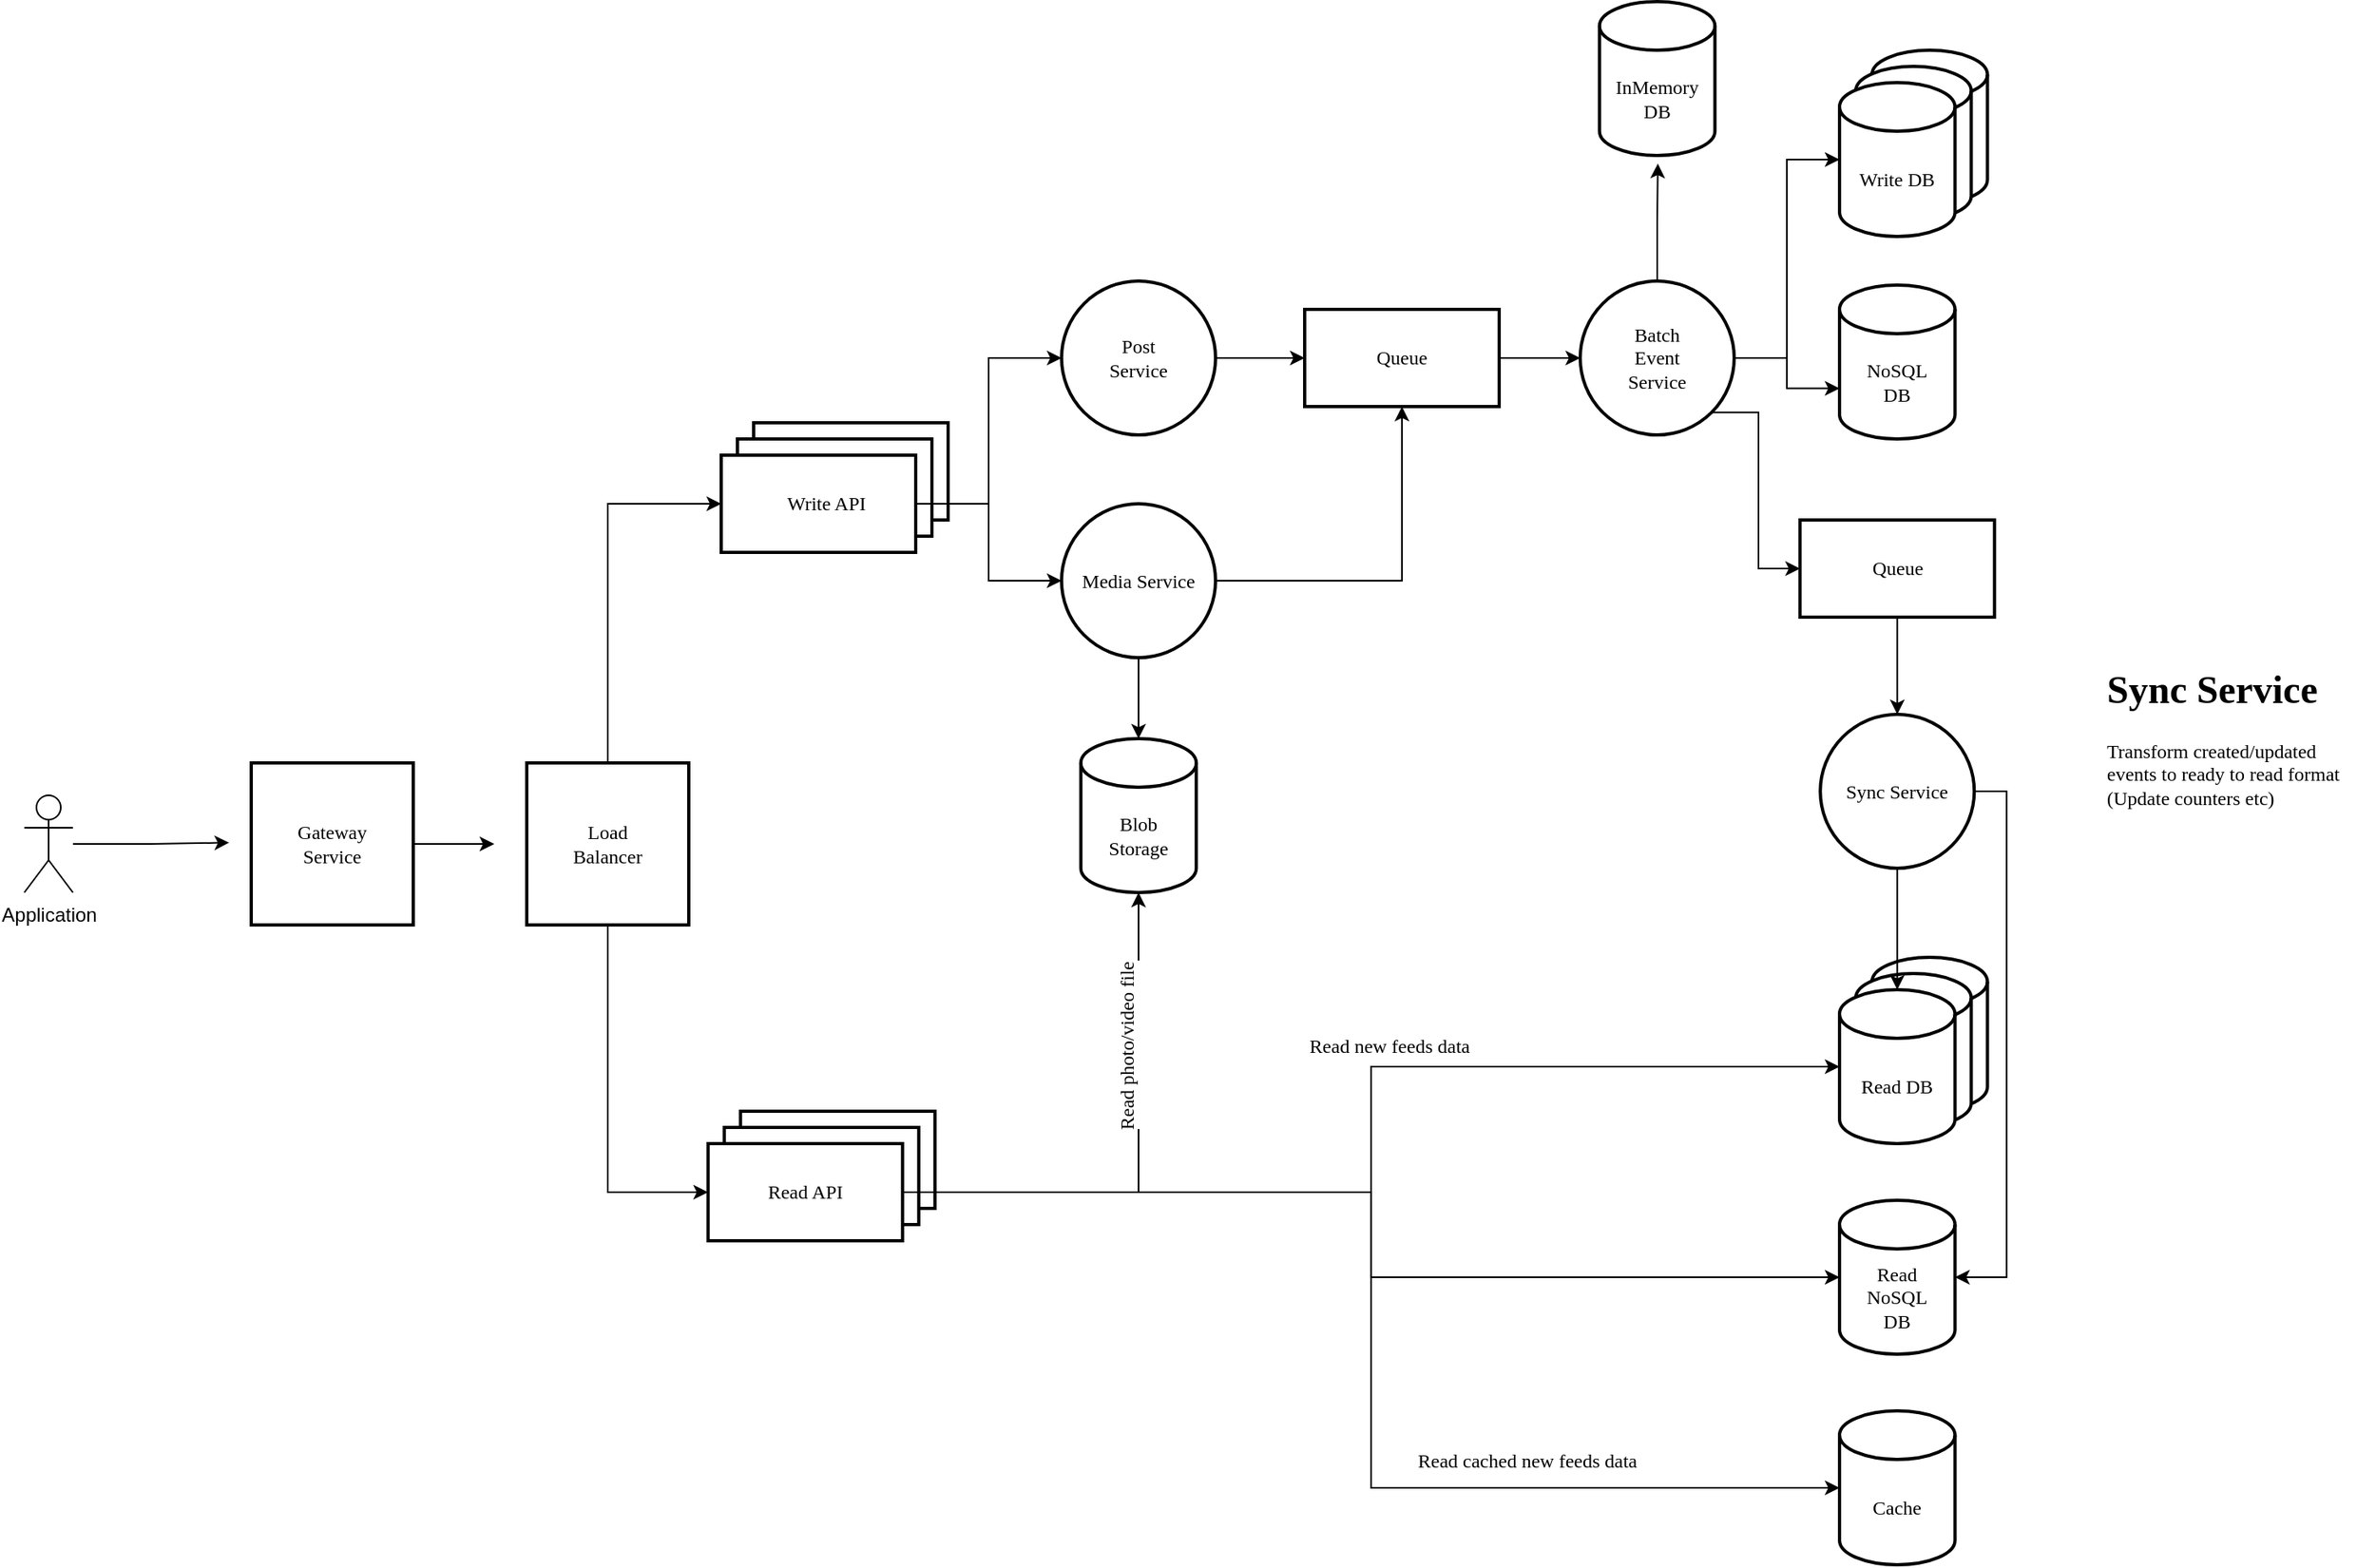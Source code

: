 <mxfile version="20.3.1" type="device"><diagram id="FzBjFyRX8EUzSBIuGiZP" name="Page-1"><mxGraphModel dx="1920" dy="1870" grid="1" gridSize="10" guides="1" tooltips="1" connect="1" arrows="1" fold="1" page="1" pageScale="1" pageWidth="827" pageHeight="1169" math="0" shadow="0"><root><mxCell id="0"/><mxCell id="1" parent="0"/><mxCell id="VjTCS3_Y0t2ZHe9wJljH-10" value="" style="rounded=0;whiteSpace=wrap;html=1;strokeWidth=2;fontFamily=Lucida Console;fontSize=12;" parent="1" vertex="1"><mxGeometry x="460" y="120" width="120" height="60" as="geometry"/></mxCell><mxCell id="VjTCS3_Y0t2ZHe9wJljH-12" value="" style="rounded=0;whiteSpace=wrap;html=1;strokeWidth=2;fontFamily=Lucida Console;fontSize=12;" parent="1" vertex="1"><mxGeometry x="450" y="130" width="120" height="60" as="geometry"/></mxCell><mxCell id="VjTCS3_Y0t2ZHe9wJljH-3" style="edgeStyle=orthogonalEdgeStyle;rounded=0;orthogonalLoop=1;jettySize=auto;html=1;entryX=-0.06;entryY=0.47;entryDx=0;entryDy=0;entryPerimeter=0;" parent="1" source="VjTCS3_Y0t2ZHe9wJljH-2" edge="1"><mxGeometry relative="1" as="geometry"><mxPoint x="136.4" y="379.2" as="targetPoint"/></mxGeometry></mxCell><mxCell id="VjTCS3_Y0t2ZHe9wJljH-2" value="Application" style="shape=umlActor;verticalLabelPosition=bottom;verticalAlign=top;html=1;outlineConnect=0;" parent="1" vertex="1"><mxGeometry x="10" y="350" width="30" height="60" as="geometry"/></mxCell><mxCell id="VjTCS3_Y0t2ZHe9wJljH-6" style="edgeStyle=orthogonalEdgeStyle;rounded=0;orthogonalLoop=1;jettySize=auto;html=1;exitX=1;exitY=0.5;exitDx=0;exitDy=0;fontFamily=Lucida Console;fontSize=12;" parent="1" source="VjTCS3_Y0t2ZHe9wJljH-5" edge="1"><mxGeometry relative="1" as="geometry"><mxPoint x="300" y="380" as="targetPoint"/></mxGeometry></mxCell><mxCell id="VjTCS3_Y0t2ZHe9wJljH-5" value="" style="whiteSpace=wrap;html=1;aspect=fixed;strokeWidth=2;fontFamily=Lucida Console;fontSize=12;" parent="1" vertex="1"><mxGeometry x="150" y="330" width="100" height="100" as="geometry"/></mxCell><mxCell id="VjTCS3_Y0t2ZHe9wJljH-4" value="&lt;div&gt;Gateway Service&lt;/div&gt;" style="text;html=1;strokeColor=none;fillColor=none;align=center;verticalAlign=middle;whiteSpace=wrap;rounded=0;strokeWidth=2;fontFamily=Lucida Console;direction=east;flipH=1;flipV=1;rotation=0;" parent="1" vertex="1"><mxGeometry x="170" y="365" width="60" height="30" as="geometry"/></mxCell><mxCell id="VjTCS3_Y0t2ZHe9wJljH-17" style="edgeStyle=orthogonalEdgeStyle;rounded=0;orthogonalLoop=1;jettySize=auto;html=1;exitX=0.5;exitY=0;exitDx=0;exitDy=0;entryX=0;entryY=0.5;entryDx=0;entryDy=0;fontFamily=Lucida Console;fontSize=12;" parent="1" source="VjTCS3_Y0t2ZHe9wJljH-8" target="VjTCS3_Y0t2ZHe9wJljH-11" edge="1"><mxGeometry relative="1" as="geometry"/></mxCell><mxCell id="D5zTA3rV0_qEkT5NXPl6-4" style="edgeStyle=orthogonalEdgeStyle;rounded=0;orthogonalLoop=1;jettySize=auto;html=1;exitX=0.5;exitY=1;exitDx=0;exitDy=0;entryX=0;entryY=0.5;entryDx=0;entryDy=0;fontFamily=Lucida Console;fontSize=12;" edge="1" parent="1" source="VjTCS3_Y0t2ZHe9wJljH-8" target="VjTCS3_Y0t2ZHe9wJljH-16"><mxGeometry relative="1" as="geometry"/></mxCell><mxCell id="VjTCS3_Y0t2ZHe9wJljH-8" value="" style="whiteSpace=wrap;html=1;aspect=fixed;strokeWidth=2;fontFamily=Lucida Console;fontSize=12;" parent="1" vertex="1"><mxGeometry x="320" y="330" width="100" height="100" as="geometry"/></mxCell><mxCell id="VjTCS3_Y0t2ZHe9wJljH-9" value="&lt;div&gt;Load &lt;br&gt;Balancer&lt;/div&gt;" style="text;html=1;strokeColor=none;fillColor=none;align=center;verticalAlign=middle;whiteSpace=wrap;rounded=0;strokeWidth=2;fontFamily=Lucida Console;direction=east;flipH=1;flipV=1;rotation=0;" parent="1" vertex="1"><mxGeometry x="340" y="365" width="60" height="30" as="geometry"/></mxCell><mxCell id="D5zTA3rV0_qEkT5NXPl6-38" style="edgeStyle=orthogonalEdgeStyle;shape=connector;rounded=0;orthogonalLoop=1;jettySize=auto;html=1;exitX=1;exitY=0.5;exitDx=0;exitDy=0;entryX=0;entryY=0.5;entryDx=0;entryDy=0;labelBackgroundColor=default;strokeColor=default;fontFamily=Lucida Console;fontSize=12;fontColor=default;endArrow=classic;" edge="1" parent="1" source="VjTCS3_Y0t2ZHe9wJljH-11" target="D5zTA3rV0_qEkT5NXPl6-10"><mxGeometry relative="1" as="geometry"/></mxCell><mxCell id="D5zTA3rV0_qEkT5NXPl6-40" style="edgeStyle=orthogonalEdgeStyle;shape=connector;rounded=0;orthogonalLoop=1;jettySize=auto;html=1;exitX=1;exitY=0.5;exitDx=0;exitDy=0;entryX=0;entryY=0.5;entryDx=0;entryDy=0;labelBackgroundColor=default;strokeColor=default;fontFamily=Lucida Console;fontSize=12;fontColor=default;endArrow=classic;" edge="1" parent="1" source="VjTCS3_Y0t2ZHe9wJljH-11" target="D5zTA3rV0_qEkT5NXPl6-39"><mxGeometry relative="1" as="geometry"/></mxCell><mxCell id="VjTCS3_Y0t2ZHe9wJljH-11" value="" style="rounded=0;whiteSpace=wrap;html=1;strokeWidth=2;fontFamily=Lucida Console;fontSize=12;" parent="1" vertex="1"><mxGeometry x="440" y="140" width="120" height="60" as="geometry"/></mxCell><mxCell id="VjTCS3_Y0t2ZHe9wJljH-14" value="" style="rounded=0;whiteSpace=wrap;html=1;strokeWidth=2;fontFamily=Lucida Console;fontSize=12;" parent="1" vertex="1"><mxGeometry x="451.87" y="545" width="120" height="60" as="geometry"/></mxCell><mxCell id="VjTCS3_Y0t2ZHe9wJljH-15" value="" style="rounded=0;whiteSpace=wrap;html=1;strokeWidth=2;fontFamily=Lucida Console;fontSize=12;" parent="1" vertex="1"><mxGeometry x="441.87" y="555" width="120" height="60" as="geometry"/></mxCell><mxCell id="VjTCS3_Y0t2ZHe9wJljH-58" style="edgeStyle=orthogonalEdgeStyle;rounded=0;orthogonalLoop=1;jettySize=auto;html=1;exitX=1;exitY=0.5;exitDx=0;exitDy=0;entryX=0;entryY=0.5;entryDx=0;entryDy=0;entryPerimeter=0;fontFamily=Lucida Console;fontSize=12;" parent="1" source="VjTCS3_Y0t2ZHe9wJljH-16" target="VjTCS3_Y0t2ZHe9wJljH-56" edge="1"><mxGeometry relative="1" as="geometry"/></mxCell><mxCell id="VjTCS3_Y0t2ZHe9wJljH-60" value="Read cached new feeds data" style="edgeLabel;html=1;align=center;verticalAlign=middle;resizable=0;points=[];fontSize=12;fontFamily=Lucida Console;" parent="VjTCS3_Y0t2ZHe9wJljH-58" vertex="1" connectable="0"><mxGeometry x="0.373" y="7" relative="1" as="geometry"><mxPoint x="45" y="-10" as="offset"/></mxGeometry></mxCell><mxCell id="VjTCS3_Y0t2ZHe9wJljH-59" style="edgeStyle=orthogonalEdgeStyle;rounded=0;orthogonalLoop=1;jettySize=auto;html=1;entryX=0;entryY=0.5;entryDx=0;entryDy=0;entryPerimeter=0;fontFamily=Lucida Console;fontSize=12;" parent="1" source="VjTCS3_Y0t2ZHe9wJljH-16" target="VjTCS3_Y0t2ZHe9wJljH-50" edge="1"><mxGeometry relative="1" as="geometry"/></mxCell><mxCell id="D5zTA3rV0_qEkT5NXPl6-42" style="edgeStyle=orthogonalEdgeStyle;shape=connector;rounded=0;orthogonalLoop=1;jettySize=auto;html=1;exitX=1;exitY=0.5;exitDx=0;exitDy=0;entryX=0.5;entryY=1;entryDx=0;entryDy=0;entryPerimeter=0;labelBackgroundColor=default;strokeColor=default;fontFamily=Lucida Console;fontSize=12;fontColor=default;endArrow=classic;" edge="1" parent="1" source="VjTCS3_Y0t2ZHe9wJljH-16" target="D5zTA3rV0_qEkT5NXPl6-19"><mxGeometry relative="1" as="geometry"/></mxCell><mxCell id="D5zTA3rV0_qEkT5NXPl6-59" style="edgeStyle=orthogonalEdgeStyle;shape=connector;rounded=0;orthogonalLoop=1;jettySize=auto;html=1;exitX=1;exitY=0.5;exitDx=0;exitDy=0;entryX=0;entryY=0.5;entryDx=0;entryDy=0;entryPerimeter=0;labelBackgroundColor=default;strokeColor=default;fontFamily=Lucida Console;fontSize=12;fontColor=default;endArrow=classic;" edge="1" parent="1" source="VjTCS3_Y0t2ZHe9wJljH-16" target="D5zTA3rV0_qEkT5NXPl6-58"><mxGeometry relative="1" as="geometry"/></mxCell><mxCell id="VjTCS3_Y0t2ZHe9wJljH-16" value="" style="rounded=0;whiteSpace=wrap;html=1;strokeWidth=2;fontFamily=Lucida Console;fontSize=12;" parent="1" vertex="1"><mxGeometry x="431.87" y="565" width="120" height="60" as="geometry"/></mxCell><mxCell id="VjTCS3_Y0t2ZHe9wJljH-19" value="&lt;div&gt;Write API&lt;/div&gt;" style="text;html=1;strokeColor=none;fillColor=none;align=center;verticalAlign=middle;whiteSpace=wrap;rounded=0;strokeWidth=2;fontFamily=Lucida Console;direction=east;flipH=1;flipV=1;rotation=0;" parent="1" vertex="1"><mxGeometry x="470" y="155" width="70" height="30" as="geometry"/></mxCell><mxCell id="VjTCS3_Y0t2ZHe9wJljH-20" value="&lt;div&gt;Read API&lt;/div&gt;" style="text;html=1;strokeColor=none;fillColor=none;align=center;verticalAlign=middle;whiteSpace=wrap;rounded=0;strokeWidth=2;fontFamily=Lucida Console;direction=east;flipH=1;flipV=1;rotation=0;" parent="1" vertex="1"><mxGeometry x="456.87" y="580" width="70" height="30" as="geometry"/></mxCell><mxCell id="VjTCS3_Y0t2ZHe9wJljH-31" value="" style="shape=cylinder3;whiteSpace=wrap;html=1;boundedLbl=1;backgroundOutline=1;size=15;strokeWidth=2;fontFamily=Lucida Console;fontSize=12;aspect=fixed;" parent="1" vertex="1"><mxGeometry x="1150" y="-110" width="71.25" height="95" as="geometry"/></mxCell><mxCell id="VjTCS3_Y0t2ZHe9wJljH-32" value="" style="shape=cylinder3;whiteSpace=wrap;html=1;boundedLbl=1;backgroundOutline=1;size=15;strokeWidth=2;fontFamily=Lucida Console;fontSize=12;aspect=fixed;" parent="1" vertex="1"><mxGeometry x="1140" y="-100" width="71.25" height="95" as="geometry"/></mxCell><mxCell id="VjTCS3_Y0t2ZHe9wJljH-33" value="Write DB" style="shape=cylinder3;whiteSpace=wrap;html=1;boundedLbl=1;backgroundOutline=1;size=15;strokeWidth=2;fontFamily=Lucida Console;fontSize=12;aspect=fixed;" parent="1" vertex="1"><mxGeometry x="1130" y="-90" width="71.25" height="95" as="geometry"/></mxCell><mxCell id="D5zTA3rV0_qEkT5NXPl6-28" style="edgeStyle=orthogonalEdgeStyle;shape=connector;rounded=0;orthogonalLoop=1;jettySize=auto;html=1;exitX=1;exitY=0.5;exitDx=0;exitDy=0;entryX=0;entryY=0.5;entryDx=0;entryDy=0;labelBackgroundColor=default;strokeColor=default;fontFamily=Lucida Console;fontSize=12;fontColor=default;endArrow=classic;" edge="1" parent="1" source="VjTCS3_Y0t2ZHe9wJljH-41" target="VjTCS3_Y0t2ZHe9wJljH-38"><mxGeometry relative="1" as="geometry"/></mxCell><mxCell id="VjTCS3_Y0t2ZHe9wJljH-41" value="Queue" style="rounded=0;whiteSpace=wrap;html=1;strokeWidth=2;fontFamily=Lucida Console;fontSize=12;" parent="1" vertex="1"><mxGeometry x="800" y="50" width="120" height="60" as="geometry"/></mxCell><mxCell id="VjTCS3_Y0t2ZHe9wJljH-48" value="" style="shape=cylinder3;whiteSpace=wrap;html=1;boundedLbl=1;backgroundOutline=1;size=15;strokeWidth=2;fontFamily=Lucida Console;fontSize=12;aspect=fixed;" parent="1" vertex="1"><mxGeometry x="1150" y="450" width="71.25" height="95" as="geometry"/></mxCell><mxCell id="VjTCS3_Y0t2ZHe9wJljH-49" value="" style="shape=cylinder3;whiteSpace=wrap;html=1;boundedLbl=1;backgroundOutline=1;size=15;strokeWidth=2;fontFamily=Lucida Console;fontSize=12;aspect=fixed;" parent="1" vertex="1"><mxGeometry x="1140" y="460" width="71.25" height="95" as="geometry"/></mxCell><mxCell id="VjTCS3_Y0t2ZHe9wJljH-50" value="Read DB" style="shape=cylinder3;whiteSpace=wrap;html=1;boundedLbl=1;backgroundOutline=1;size=15;strokeWidth=2;fontFamily=Lucida Console;fontSize=12;aspect=fixed;" parent="1" vertex="1"><mxGeometry x="1130" y="470" width="71.25" height="95" as="geometry"/></mxCell><mxCell id="VjTCS3_Y0t2ZHe9wJljH-56" value="Cache" style="shape=cylinder3;whiteSpace=wrap;html=1;boundedLbl=1;backgroundOutline=1;size=15;strokeWidth=2;fontFamily=Lucida Console;fontSize=12;aspect=fixed;" parent="1" vertex="1"><mxGeometry x="1130" y="730" width="71.25" height="95" as="geometry"/></mxCell><mxCell id="VjTCS3_Y0t2ZHe9wJljH-61" value="Read new feeds data" style="edgeLabel;html=1;align=center;verticalAlign=middle;resizable=0;points=[];fontSize=12;fontFamily=Lucida Console;" parent="1" vertex="1" connectable="0"><mxGeometry x="851.87" y="505" as="geometry"/></mxCell><mxCell id="VjTCS3_Y0t2ZHe9wJljH-66" value="Read photo/video file" style="edgeLabel;html=1;align=center;verticalAlign=middle;resizable=0;points=[];fontSize=12;fontFamily=Lucida Console;rotation=270;" parent="1" vertex="1" connectable="0"><mxGeometry x="690" y="505" as="geometry"/></mxCell><mxCell id="D5zTA3rV0_qEkT5NXPl6-18" value="NoSQL &lt;br&gt;DB" style="shape=cylinder3;whiteSpace=wrap;html=1;boundedLbl=1;backgroundOutline=1;size=15;strokeWidth=2;fontFamily=Lucida Console;fontSize=12;aspect=fixed;" vertex="1" parent="1"><mxGeometry x="1130" y="35" width="71.25" height="95" as="geometry"/></mxCell><mxCell id="D5zTA3rV0_qEkT5NXPl6-19" value="Blob&lt;br&gt;Storage" style="shape=cylinder3;whiteSpace=wrap;html=1;boundedLbl=1;backgroundOutline=1;size=15;strokeWidth=2;fontFamily=Lucida Console;fontSize=12;aspect=fixed;" vertex="1" parent="1"><mxGeometry x="661.87" y="315" width="71.25" height="95" as="geometry"/></mxCell><mxCell id="D5zTA3rV0_qEkT5NXPl6-29" style="edgeStyle=orthogonalEdgeStyle;shape=connector;rounded=0;orthogonalLoop=1;jettySize=auto;html=1;exitX=1;exitY=0.5;exitDx=0;exitDy=0;entryX=0;entryY=0.5;entryDx=0;entryDy=0;entryPerimeter=0;labelBackgroundColor=default;strokeColor=default;fontFamily=Lucida Console;fontSize=12;fontColor=default;endArrow=classic;" edge="1" parent="1" source="VjTCS3_Y0t2ZHe9wJljH-38" target="VjTCS3_Y0t2ZHe9wJljH-33"><mxGeometry relative="1" as="geometry"/></mxCell><mxCell id="D5zTA3rV0_qEkT5NXPl6-30" style="edgeStyle=orthogonalEdgeStyle;shape=connector;rounded=0;orthogonalLoop=1;jettySize=auto;html=1;exitX=1;exitY=0.5;exitDx=0;exitDy=0;entryX=0;entryY=0;entryDx=0;entryDy=63.75;entryPerimeter=0;labelBackgroundColor=default;strokeColor=default;fontFamily=Lucida Console;fontSize=12;fontColor=default;endArrow=classic;" edge="1" parent="1" source="VjTCS3_Y0t2ZHe9wJljH-38" target="D5zTA3rV0_qEkT5NXPl6-18"><mxGeometry relative="1" as="geometry"/></mxCell><mxCell id="D5zTA3rV0_qEkT5NXPl6-50" style="edgeStyle=orthogonalEdgeStyle;shape=connector;rounded=0;orthogonalLoop=1;jettySize=auto;html=1;exitX=1;exitY=1;exitDx=0;exitDy=0;labelBackgroundColor=default;strokeColor=default;fontFamily=Lucida Console;fontSize=12;fontColor=default;endArrow=classic;" edge="1" parent="1" source="VjTCS3_Y0t2ZHe9wJljH-38" target="D5zTA3rV0_qEkT5NXPl6-49"><mxGeometry relative="1" as="geometry"><Array as="points"><mxPoint x="1080" y="114"/></Array></mxGeometry></mxCell><mxCell id="D5zTA3rV0_qEkT5NXPl6-56" style="edgeStyle=orthogonalEdgeStyle;shape=connector;rounded=0;orthogonalLoop=1;jettySize=auto;html=1;exitX=0.5;exitY=0;exitDx=0;exitDy=0;labelBackgroundColor=default;strokeColor=default;fontFamily=Lucida Console;fontSize=12;fontColor=default;endArrow=classic;" edge="1" parent="1" source="VjTCS3_Y0t2ZHe9wJljH-38"><mxGeometry relative="1" as="geometry"><mxPoint x="1017.895" y="-40" as="targetPoint"/></mxGeometry></mxCell><mxCell id="VjTCS3_Y0t2ZHe9wJljH-38" value="Batch&lt;br&gt;Event&lt;br&gt;Service" style="ellipse;whiteSpace=wrap;html=1;aspect=fixed;strokeWidth=2;fontFamily=Lucida Console;fontSize=12;" parent="1" vertex="1"><mxGeometry x="970" y="32.5" width="95" height="95" as="geometry"/></mxCell><mxCell id="D5zTA3rV0_qEkT5NXPl6-36" style="edgeStyle=orthogonalEdgeStyle;shape=connector;rounded=0;orthogonalLoop=1;jettySize=auto;html=1;exitX=1;exitY=0.5;exitDx=0;exitDy=0;entryX=0;entryY=0.5;entryDx=0;entryDy=0;labelBackgroundColor=default;strokeColor=default;fontFamily=Lucida Console;fontSize=12;fontColor=default;endArrow=classic;" edge="1" parent="1" source="D5zTA3rV0_qEkT5NXPl6-10" target="VjTCS3_Y0t2ZHe9wJljH-41"><mxGeometry relative="1" as="geometry"/></mxCell><mxCell id="D5zTA3rV0_qEkT5NXPl6-10" value="Post &lt;br&gt;Service" style="ellipse;whiteSpace=wrap;html=1;aspect=fixed;strokeWidth=2;fontFamily=Lucida Console;fontSize=12;" vertex="1" parent="1"><mxGeometry x="650" y="32.5" width="95" height="95" as="geometry"/></mxCell><mxCell id="D5zTA3rV0_qEkT5NXPl6-41" style="edgeStyle=orthogonalEdgeStyle;shape=connector;rounded=0;orthogonalLoop=1;jettySize=auto;html=1;exitX=1;exitY=0.5;exitDx=0;exitDy=0;entryX=0.5;entryY=1;entryDx=0;entryDy=0;labelBackgroundColor=default;strokeColor=default;fontFamily=Lucida Console;fontSize=12;fontColor=default;endArrow=classic;" edge="1" parent="1" source="D5zTA3rV0_qEkT5NXPl6-39" target="VjTCS3_Y0t2ZHe9wJljH-41"><mxGeometry relative="1" as="geometry"/></mxCell><mxCell id="D5zTA3rV0_qEkT5NXPl6-43" style="edgeStyle=orthogonalEdgeStyle;shape=connector;rounded=0;orthogonalLoop=1;jettySize=auto;html=1;exitX=0.5;exitY=1;exitDx=0;exitDy=0;entryX=0.5;entryY=0;entryDx=0;entryDy=0;entryPerimeter=0;labelBackgroundColor=default;strokeColor=default;fontFamily=Lucida Console;fontSize=12;fontColor=default;endArrow=classic;" edge="1" parent="1" source="D5zTA3rV0_qEkT5NXPl6-39" target="D5zTA3rV0_qEkT5NXPl6-19"><mxGeometry relative="1" as="geometry"/></mxCell><mxCell id="D5zTA3rV0_qEkT5NXPl6-39" value="Media Service" style="ellipse;whiteSpace=wrap;html=1;aspect=fixed;strokeWidth=2;fontFamily=Lucida Console;fontSize=12;" vertex="1" parent="1"><mxGeometry x="649.99" y="170" width="95" height="95" as="geometry"/></mxCell><mxCell id="D5zTA3rV0_qEkT5NXPl6-66" style="edgeStyle=orthogonalEdgeStyle;shape=connector;rounded=0;orthogonalLoop=1;jettySize=auto;html=1;exitX=0.5;exitY=1;exitDx=0;exitDy=0;entryX=0.5;entryY=0;entryDx=0;entryDy=0;labelBackgroundColor=default;strokeColor=default;fontFamily=Lucida Console;fontSize=12;fontColor=default;endArrow=classic;" edge="1" parent="1" source="D5zTA3rV0_qEkT5NXPl6-49" target="D5zTA3rV0_qEkT5NXPl6-65"><mxGeometry relative="1" as="geometry"/></mxCell><mxCell id="D5zTA3rV0_qEkT5NXPl6-49" value="Queue" style="rounded=0;whiteSpace=wrap;html=1;strokeWidth=2;fontFamily=Lucida Console;fontSize=12;" vertex="1" parent="1"><mxGeometry x="1105.63" y="180" width="120" height="60" as="geometry"/></mxCell><mxCell id="D5zTA3rV0_qEkT5NXPl6-55" value="&lt;h1&gt;Sync Service&lt;/h1&gt;&lt;div&gt;Transform created/updated events to ready to read format (Update counters etc)&lt;/div&gt;" style="text;html=1;strokeColor=none;fillColor=none;spacing=5;spacingTop=-20;whiteSpace=wrap;overflow=hidden;rounded=0;strokeWidth=2;fontFamily=Lucida Console;fontSize=12;fontColor=default;" vertex="1" parent="1"><mxGeometry x="1290" y="265" width="170" height="140" as="geometry"/></mxCell><mxCell id="D5zTA3rV0_qEkT5NXPl6-57" value="InMemory&lt;br&gt;DB" style="shape=cylinder3;whiteSpace=wrap;html=1;boundedLbl=1;backgroundOutline=1;size=15;strokeWidth=2;fontFamily=Lucida Console;fontSize=12;aspect=fixed;" vertex="1" parent="1"><mxGeometry x="981.88" y="-140" width="71.25" height="95" as="geometry"/></mxCell><mxCell id="D5zTA3rV0_qEkT5NXPl6-58" value="Read&lt;br&gt;NoSQL &lt;br&gt;DB" style="shape=cylinder3;whiteSpace=wrap;html=1;boundedLbl=1;backgroundOutline=1;size=15;strokeWidth=2;fontFamily=Lucida Console;fontSize=12;aspect=fixed;" vertex="1" parent="1"><mxGeometry x="1130" y="600" width="71.25" height="95" as="geometry"/></mxCell><mxCell id="D5zTA3rV0_qEkT5NXPl6-67" style="edgeStyle=orthogonalEdgeStyle;shape=connector;rounded=0;orthogonalLoop=1;jettySize=auto;html=1;exitX=0.5;exitY=1;exitDx=0;exitDy=0;entryX=0.5;entryY=0;entryDx=0;entryDy=0;entryPerimeter=0;labelBackgroundColor=default;strokeColor=default;fontFamily=Lucida Console;fontSize=12;fontColor=default;endArrow=classic;" edge="1" parent="1" source="D5zTA3rV0_qEkT5NXPl6-65" target="VjTCS3_Y0t2ZHe9wJljH-50"><mxGeometry relative="1" as="geometry"/></mxCell><mxCell id="D5zTA3rV0_qEkT5NXPl6-68" style="edgeStyle=orthogonalEdgeStyle;shape=connector;rounded=0;orthogonalLoop=1;jettySize=auto;html=1;exitX=1;exitY=0.5;exitDx=0;exitDy=0;entryX=1;entryY=0.5;entryDx=0;entryDy=0;entryPerimeter=0;labelBackgroundColor=default;strokeColor=default;fontFamily=Lucida Console;fontSize=12;fontColor=default;endArrow=classic;" edge="1" parent="1" source="D5zTA3rV0_qEkT5NXPl6-65" target="D5zTA3rV0_qEkT5NXPl6-58"><mxGeometry relative="1" as="geometry"/></mxCell><mxCell id="D5zTA3rV0_qEkT5NXPl6-65" value="Sync Service" style="ellipse;whiteSpace=wrap;html=1;aspect=fixed;strokeWidth=2;fontFamily=Lucida Console;fontSize=12;" vertex="1" parent="1"><mxGeometry x="1118.13" y="300" width="95" height="95" as="geometry"/></mxCell></root></mxGraphModel></diagram></mxfile>